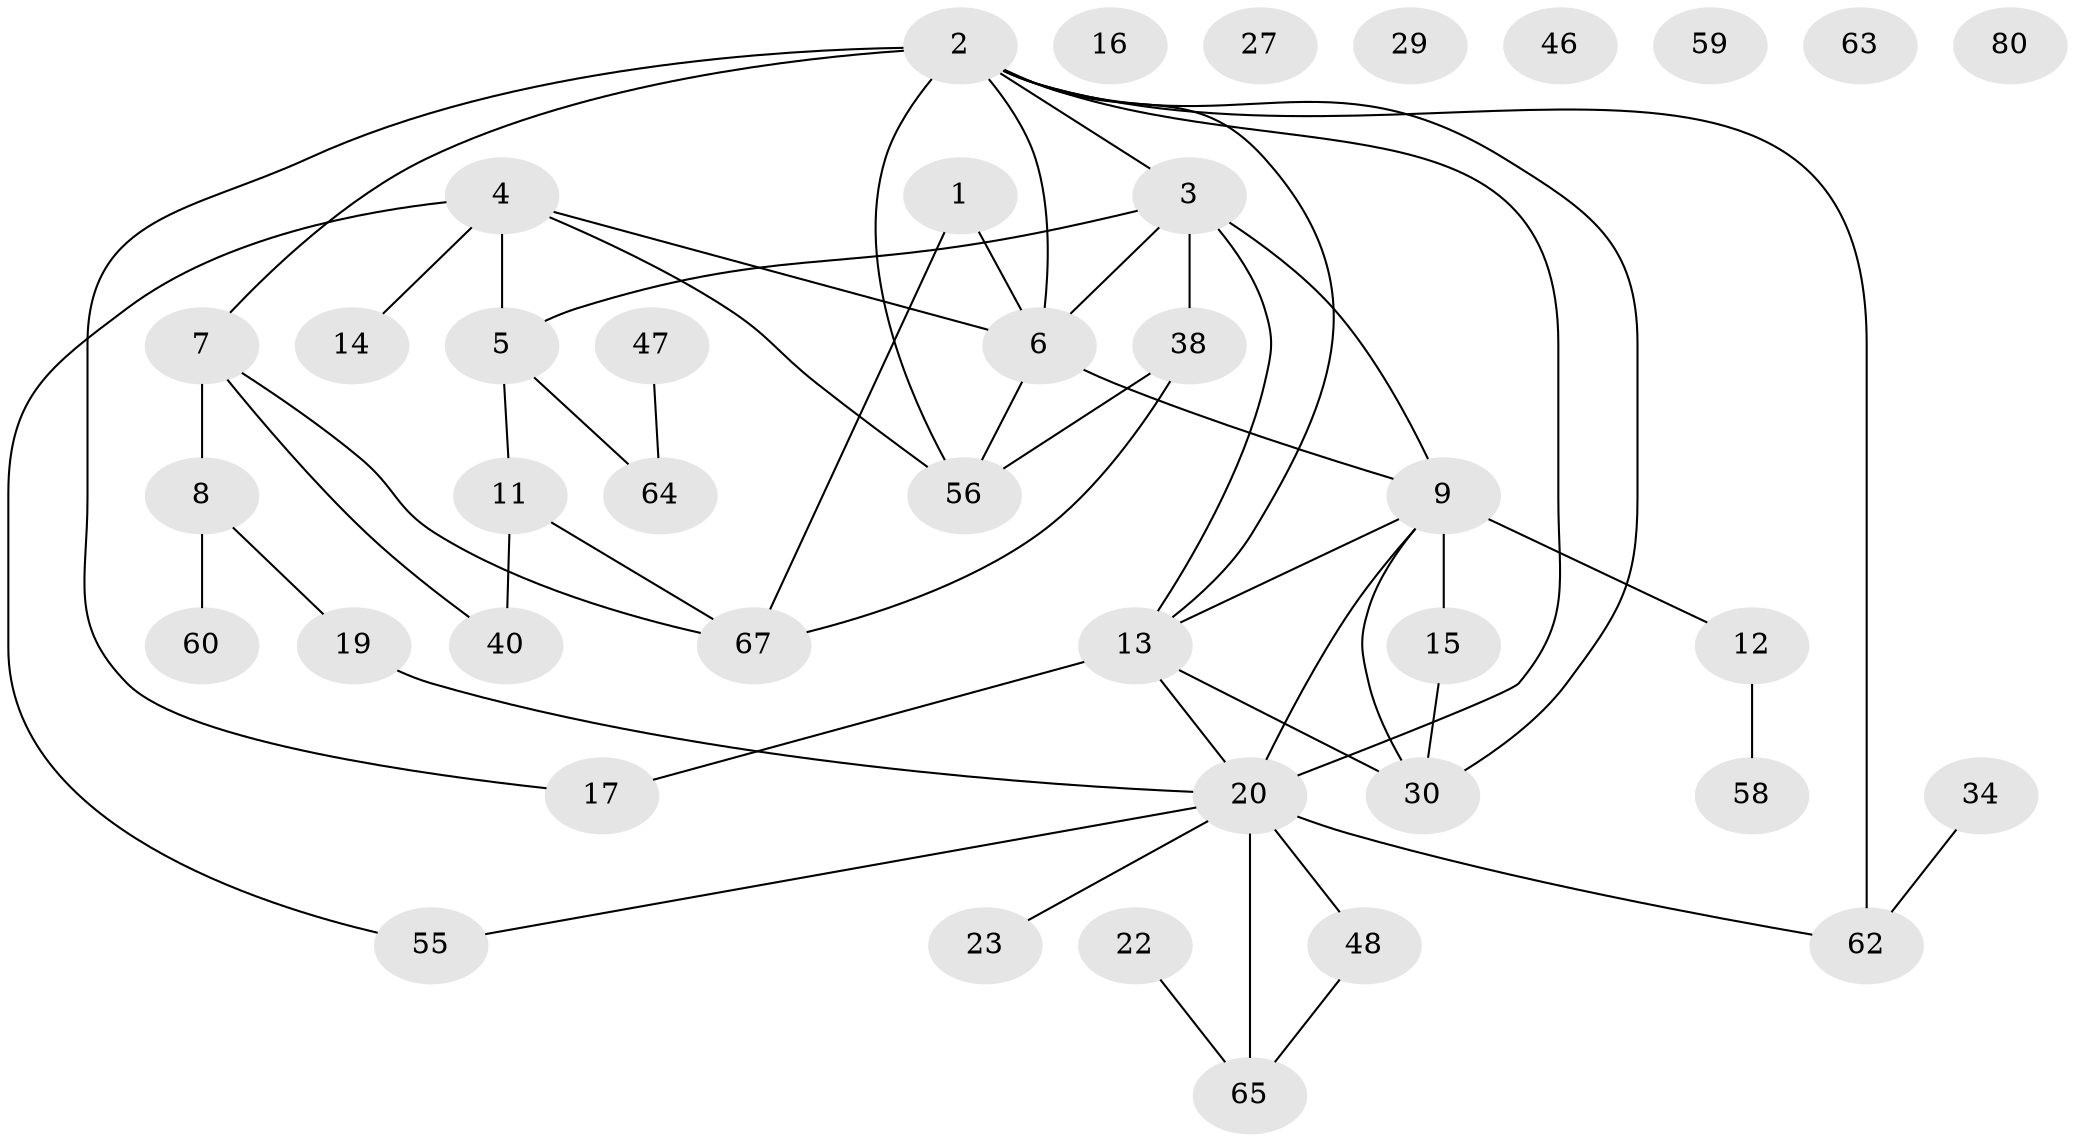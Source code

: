 // original degree distribution, {3: 0.2125, 5: 0.0875, 4: 0.175, 1: 0.175, 6: 0.0125, 2: 0.25, 0: 0.0875}
// Generated by graph-tools (version 1.1) at 2025/12/03/09/25 04:12:54]
// undirected, 40 vertices, 54 edges
graph export_dot {
graph [start="1"]
  node [color=gray90,style=filled];
  1;
  2 [super="+43+44+36+26"];
  3 [super="+68+32"];
  4 [super="+79"];
  5 [super="+50"];
  6 [super="+75+61+39"];
  7 [super="+54"];
  8 [super="+21"];
  9 [super="+33+10+31+18"];
  11;
  12;
  13 [super="+53+37+24"];
  14 [super="+57"];
  15;
  16;
  17;
  19;
  20 [super="+35+25+74"];
  22 [super="+41"];
  23;
  27;
  29;
  30 [super="+66"];
  34 [super="+76"];
  38 [super="+52"];
  40 [super="+49+42"];
  46;
  47;
  48;
  55;
  56 [super="+70"];
  58;
  59;
  60;
  62 [super="+69"];
  63;
  64;
  65;
  67 [super="+73"];
  80;
  1 -- 67;
  1 -- 6 [weight=2];
  2 -- 30;
  2 -- 56 [weight=4];
  2 -- 3;
  2 -- 13;
  2 -- 6;
  2 -- 20;
  2 -- 17;
  2 -- 7;
  2 -- 62;
  3 -- 38;
  3 -- 9;
  3 -- 13;
  3 -- 6;
  3 -- 5;
  4 -- 14;
  4 -- 56;
  4 -- 55;
  4 -- 6;
  4 -- 5;
  5 -- 64;
  5 -- 11;
  6 -- 9;
  6 -- 56;
  7 -- 67;
  7 -- 8;
  7 -- 40;
  8 -- 19;
  8 -- 60;
  9 -- 13;
  9 -- 12;
  9 -- 30;
  9 -- 20 [weight=3];
  9 -- 15;
  11 -- 40;
  11 -- 67;
  12 -- 58;
  13 -- 30;
  13 -- 17;
  13 -- 20;
  15 -- 30;
  19 -- 20;
  20 -- 62;
  20 -- 48;
  20 -- 65;
  20 -- 55;
  20 -- 23;
  22 -- 65;
  34 -- 62;
  38 -- 67;
  38 -- 56;
  47 -- 64;
  48 -- 65;
}

